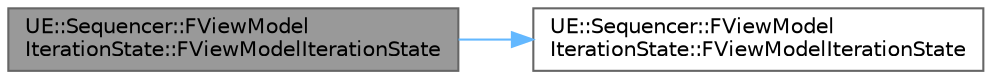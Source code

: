 digraph "UE::Sequencer::FViewModelIterationState::FViewModelIterationState"
{
 // INTERACTIVE_SVG=YES
 // LATEX_PDF_SIZE
  bgcolor="transparent";
  edge [fontname=Helvetica,fontsize=10,labelfontname=Helvetica,labelfontsize=10];
  node [fontname=Helvetica,fontsize=10,shape=box,height=0.2,width=0.4];
  rankdir="LR";
  Node1 [id="Node000001",label="UE::Sequencer::FViewModel\lIterationState::FViewModelIterationState",height=0.2,width=0.4,color="gray40", fillcolor="grey60", style="filled", fontcolor="black",tooltip=" "];
  Node1 -> Node2 [id="edge1_Node000001_Node000002",color="steelblue1",style="solid",tooltip=" "];
  Node2 [id="Node000002",label="UE::Sequencer::FViewModel\lIterationState::FViewModelIterationState",height=0.2,width=0.4,color="grey40", fillcolor="white", style="filled",URL="$dd/d3a/structUE_1_1Sequencer_1_1FViewModelIterationState.html#a41c70a24784a4a51d3536d1c6fa6e720",tooltip=" "];
}
